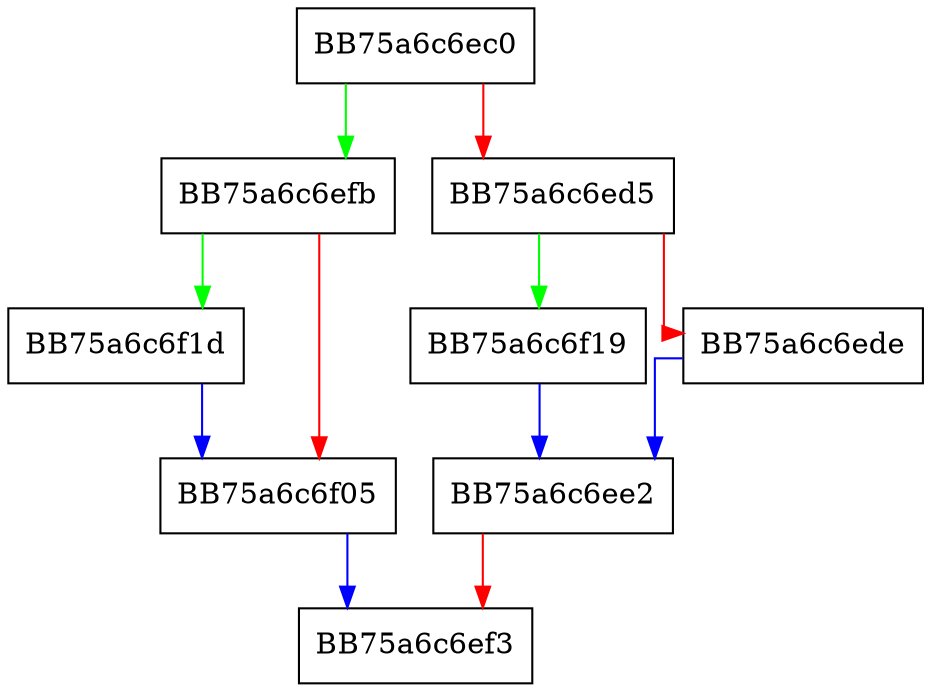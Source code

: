 digraph OpenFile {
  node [shape="box"];
  graph [splines=ortho];
  BB75a6c6ec0 -> BB75a6c6efb [color="green"];
  BB75a6c6ec0 -> BB75a6c6ed5 [color="red"];
  BB75a6c6ed5 -> BB75a6c6f19 [color="green"];
  BB75a6c6ed5 -> BB75a6c6ede [color="red"];
  BB75a6c6ede -> BB75a6c6ee2 [color="blue"];
  BB75a6c6ee2 -> BB75a6c6ef3 [color="red"];
  BB75a6c6efb -> BB75a6c6f1d [color="green"];
  BB75a6c6efb -> BB75a6c6f05 [color="red"];
  BB75a6c6f05 -> BB75a6c6ef3 [color="blue"];
  BB75a6c6f19 -> BB75a6c6ee2 [color="blue"];
  BB75a6c6f1d -> BB75a6c6f05 [color="blue"];
}